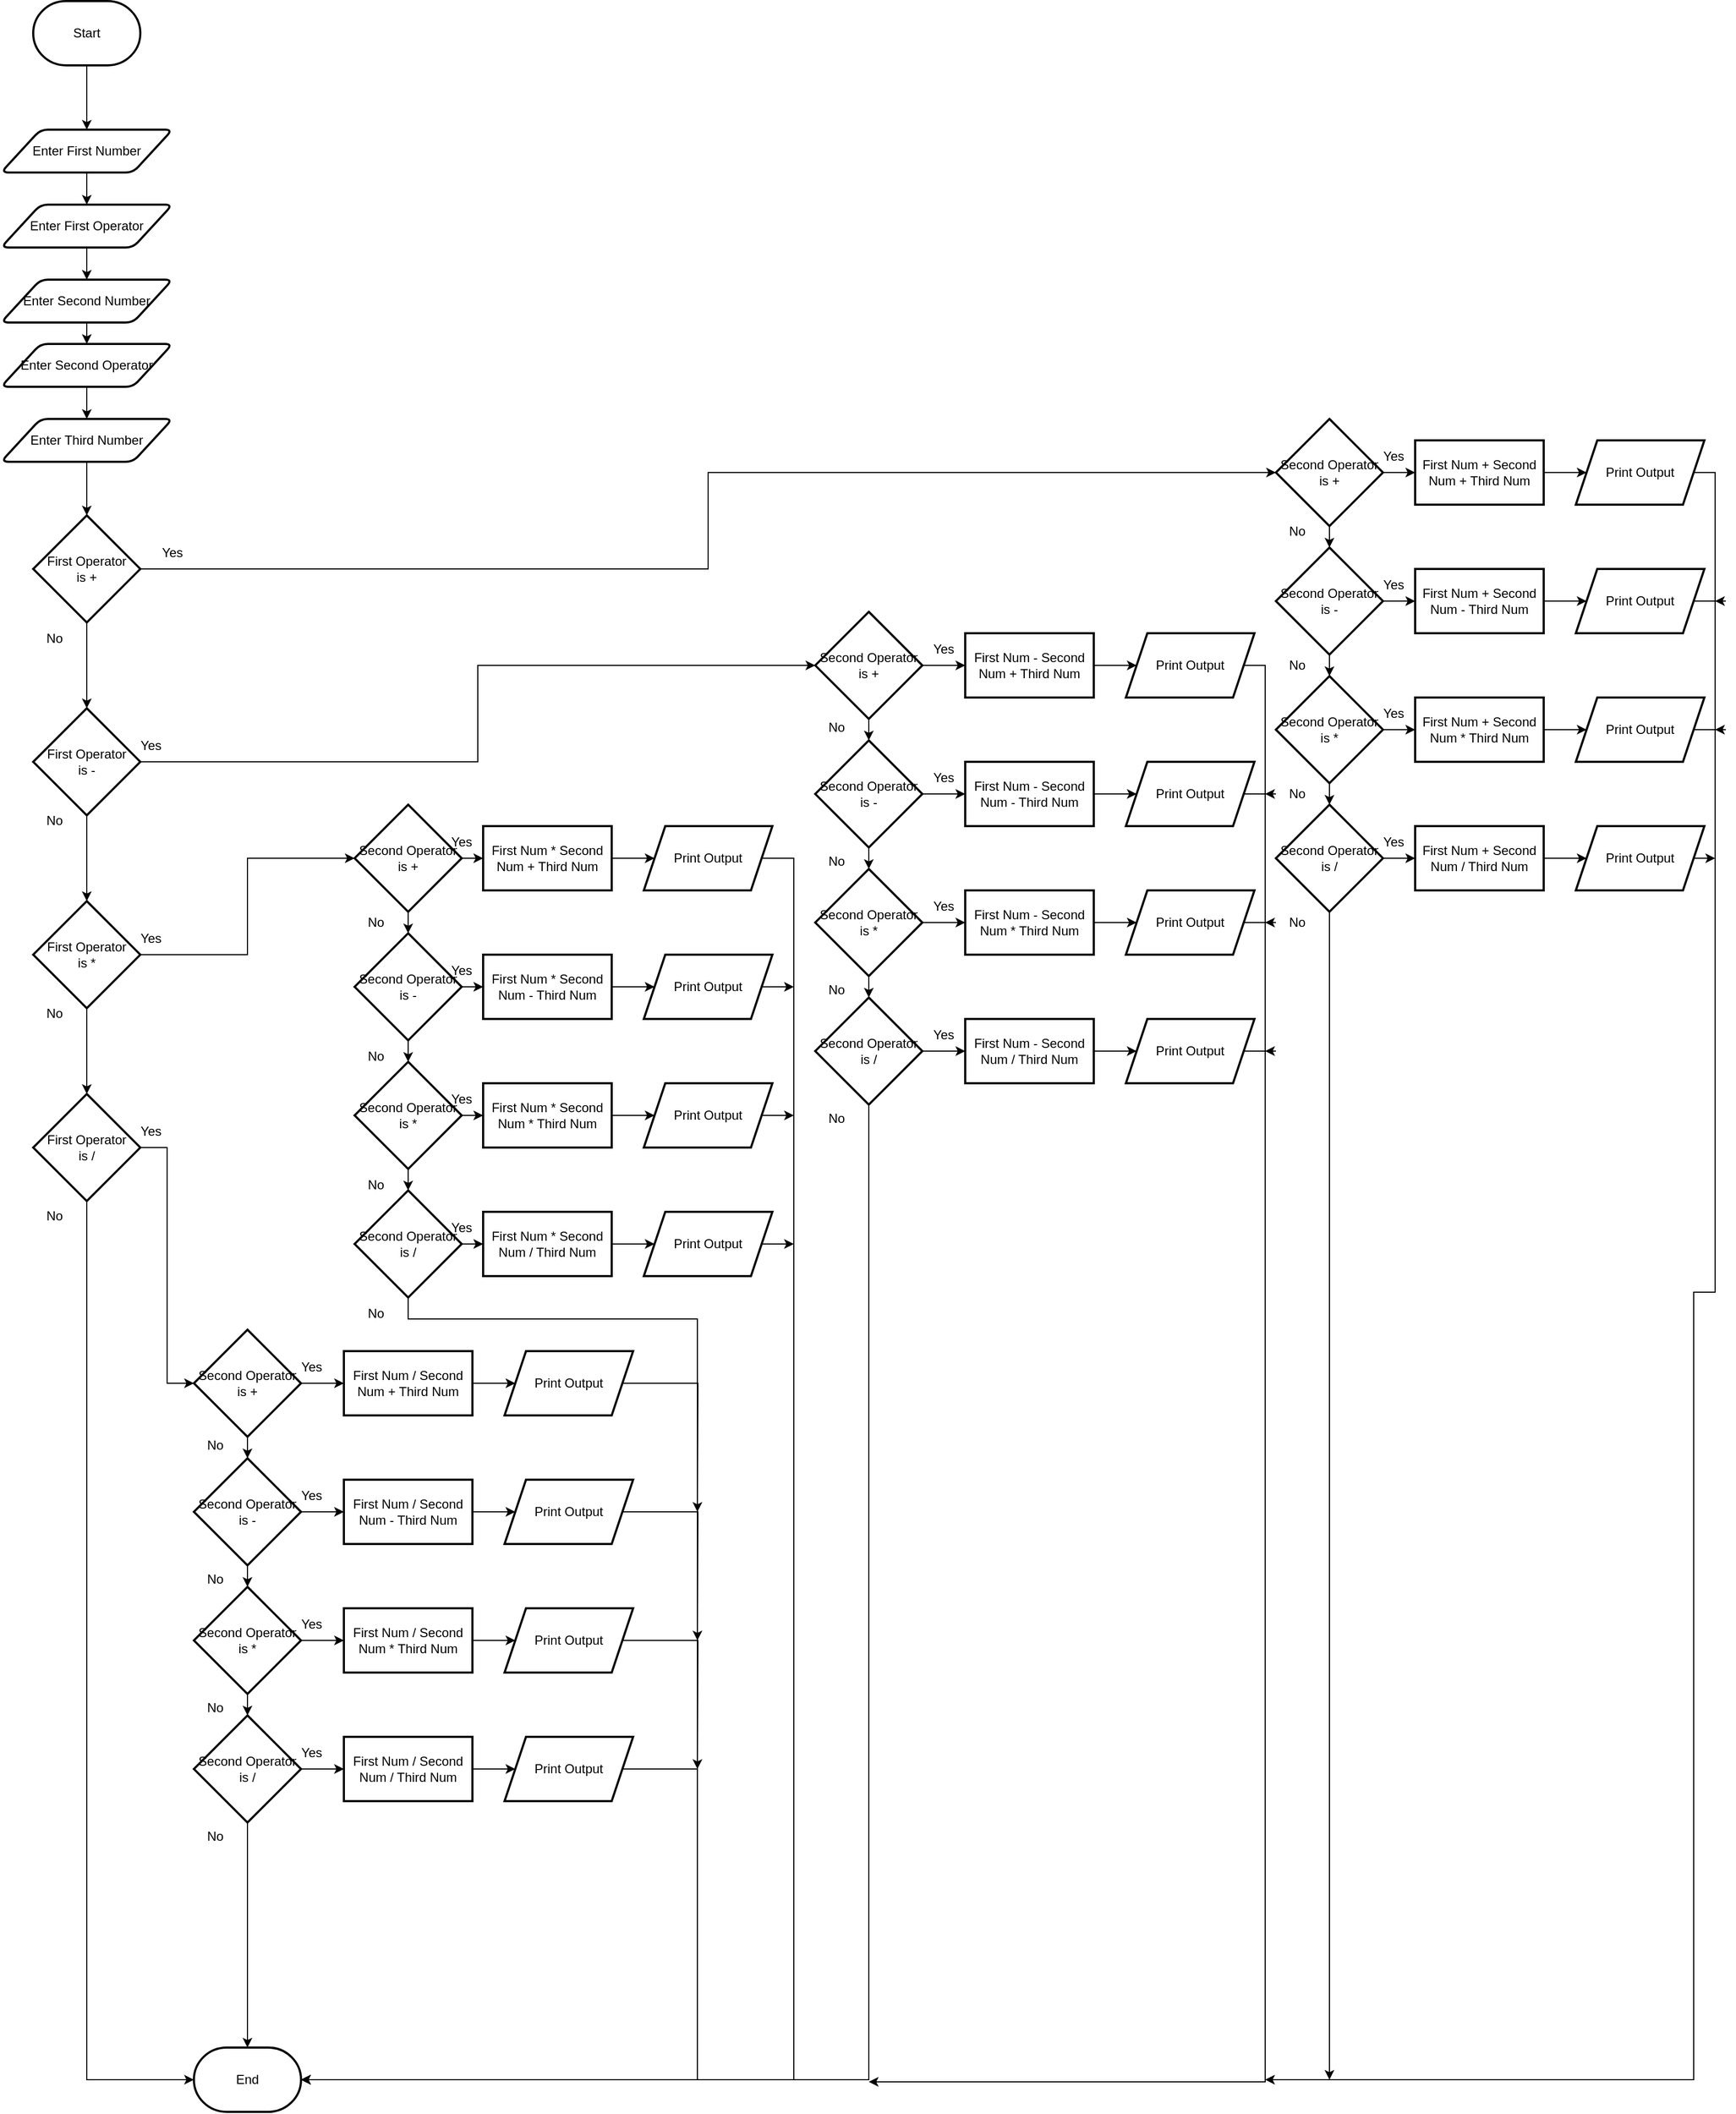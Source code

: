 <mxfile version="15.4.1" type="device"><diagram id="C5RBs43oDa-KdzZeNtuy" name="Page-1"><mxGraphModel dx="1038" dy="583" grid="1" gridSize="10" guides="1" tooltips="1" connect="1" arrows="1" fold="1" page="1" pageScale="1" pageWidth="827" pageHeight="1169" math="0" shadow="0"><root><mxCell id="WIyWlLk6GJQsqaUBKTNV-0"/><mxCell id="WIyWlLk6GJQsqaUBKTNV-1" parent="WIyWlLk6GJQsqaUBKTNV-0"/><mxCell id="o9xu-fgjLdv7qSE0xJcY-111" value="" style="edgeStyle=orthogonalEdgeStyle;rounded=0;orthogonalLoop=1;jettySize=auto;html=1;" edge="1" parent="WIyWlLk6GJQsqaUBKTNV-1" source="o9xu-fgjLdv7qSE0xJcY-0" target="o9xu-fgjLdv7qSE0xJcY-1"><mxGeometry relative="1" as="geometry"/></mxCell><mxCell id="o9xu-fgjLdv7qSE0xJcY-0" value="Start" style="strokeWidth=2;html=1;shape=mxgraph.flowchart.terminator;whiteSpace=wrap;" vertex="1" parent="WIyWlLk6GJQsqaUBKTNV-1"><mxGeometry x="70" y="20" width="100" height="60" as="geometry"/></mxCell><mxCell id="o9xu-fgjLdv7qSE0xJcY-112" value="" style="edgeStyle=orthogonalEdgeStyle;rounded=0;orthogonalLoop=1;jettySize=auto;html=1;" edge="1" parent="WIyWlLk6GJQsqaUBKTNV-1" source="o9xu-fgjLdv7qSE0xJcY-1" target="o9xu-fgjLdv7qSE0xJcY-3"><mxGeometry relative="1" as="geometry"/></mxCell><mxCell id="o9xu-fgjLdv7qSE0xJcY-1" value="Enter First Number" style="shape=parallelogram;html=1;strokeWidth=2;perimeter=parallelogramPerimeter;whiteSpace=wrap;rounded=1;arcSize=14;size=0.23;" vertex="1" parent="WIyWlLk6GJQsqaUBKTNV-1"><mxGeometry x="40" y="140" width="160" height="40" as="geometry"/></mxCell><mxCell id="o9xu-fgjLdv7qSE0xJcY-113" value="" style="edgeStyle=orthogonalEdgeStyle;rounded=0;orthogonalLoop=1;jettySize=auto;html=1;" edge="1" parent="WIyWlLk6GJQsqaUBKTNV-1" source="o9xu-fgjLdv7qSE0xJcY-3" target="o9xu-fgjLdv7qSE0xJcY-7"><mxGeometry relative="1" as="geometry"/></mxCell><mxCell id="o9xu-fgjLdv7qSE0xJcY-3" value="Enter First Operator" style="shape=parallelogram;html=1;strokeWidth=2;perimeter=parallelogramPerimeter;whiteSpace=wrap;rounded=1;arcSize=14;size=0.23;" vertex="1" parent="WIyWlLk6GJQsqaUBKTNV-1"><mxGeometry x="40" y="210" width="160" height="40" as="geometry"/></mxCell><mxCell id="o9xu-fgjLdv7qSE0xJcY-114" value="" style="edgeStyle=orthogonalEdgeStyle;rounded=0;orthogonalLoop=1;jettySize=auto;html=1;" edge="1" parent="WIyWlLk6GJQsqaUBKTNV-1" source="o9xu-fgjLdv7qSE0xJcY-7" target="o9xu-fgjLdv7qSE0xJcY-8"><mxGeometry relative="1" as="geometry"/></mxCell><mxCell id="o9xu-fgjLdv7qSE0xJcY-7" value="Enter Second Number" style="shape=parallelogram;html=1;strokeWidth=2;perimeter=parallelogramPerimeter;whiteSpace=wrap;rounded=1;arcSize=14;size=0.23;" vertex="1" parent="WIyWlLk6GJQsqaUBKTNV-1"><mxGeometry x="40" y="280" width="160" height="40" as="geometry"/></mxCell><mxCell id="o9xu-fgjLdv7qSE0xJcY-116" value="" style="edgeStyle=orthogonalEdgeStyle;rounded=0;orthogonalLoop=1;jettySize=auto;html=1;" edge="1" parent="WIyWlLk6GJQsqaUBKTNV-1" source="o9xu-fgjLdv7qSE0xJcY-8" target="o9xu-fgjLdv7qSE0xJcY-10"><mxGeometry relative="1" as="geometry"/></mxCell><mxCell id="o9xu-fgjLdv7qSE0xJcY-8" value="Enter Second Operator" style="shape=parallelogram;html=1;strokeWidth=2;perimeter=parallelogramPerimeter;whiteSpace=wrap;rounded=1;arcSize=14;size=0.23;" vertex="1" parent="WIyWlLk6GJQsqaUBKTNV-1"><mxGeometry x="40" y="340" width="160" height="40" as="geometry"/></mxCell><mxCell id="o9xu-fgjLdv7qSE0xJcY-117" value="" style="edgeStyle=orthogonalEdgeStyle;rounded=0;orthogonalLoop=1;jettySize=auto;html=1;" edge="1" parent="WIyWlLk6GJQsqaUBKTNV-1" source="o9xu-fgjLdv7qSE0xJcY-10" target="o9xu-fgjLdv7qSE0xJcY-12"><mxGeometry relative="1" as="geometry"/></mxCell><mxCell id="o9xu-fgjLdv7qSE0xJcY-10" value="Enter Third Number" style="shape=parallelogram;html=1;strokeWidth=2;perimeter=parallelogramPerimeter;whiteSpace=wrap;rounded=1;arcSize=14;size=0.23;" vertex="1" parent="WIyWlLk6GJQsqaUBKTNV-1"><mxGeometry x="40" y="410" width="160" height="40" as="geometry"/></mxCell><mxCell id="o9xu-fgjLdv7qSE0xJcY-16" value="" style="edgeStyle=orthogonalEdgeStyle;rounded=0;orthogonalLoop=1;jettySize=auto;html=1;" edge="1" parent="WIyWlLk6GJQsqaUBKTNV-1" source="o9xu-fgjLdv7qSE0xJcY-12" target="o9xu-fgjLdv7qSE0xJcY-15"><mxGeometry relative="1" as="geometry"/></mxCell><mxCell id="o9xu-fgjLdv7qSE0xJcY-22" value="" style="edgeStyle=orthogonalEdgeStyle;rounded=0;orthogonalLoop=1;jettySize=auto;html=1;" edge="1" parent="WIyWlLk6GJQsqaUBKTNV-1" source="o9xu-fgjLdv7qSE0xJcY-12" target="o9xu-fgjLdv7qSE0xJcY-21"><mxGeometry relative="1" as="geometry"/></mxCell><mxCell id="o9xu-fgjLdv7qSE0xJcY-12" value="First Operator&lt;br&gt;is +" style="strokeWidth=2;html=1;shape=mxgraph.flowchart.decision;whiteSpace=wrap;" vertex="1" parent="WIyWlLk6GJQsqaUBKTNV-1"><mxGeometry x="70" y="500" width="100" height="100" as="geometry"/></mxCell><mxCell id="o9xu-fgjLdv7qSE0xJcY-18" value="" style="edgeStyle=orthogonalEdgeStyle;rounded=0;orthogonalLoop=1;jettySize=auto;html=1;" edge="1" parent="WIyWlLk6GJQsqaUBKTNV-1" source="o9xu-fgjLdv7qSE0xJcY-15" target="o9xu-fgjLdv7qSE0xJcY-17"><mxGeometry relative="1" as="geometry"/></mxCell><mxCell id="o9xu-fgjLdv7qSE0xJcY-36" value="" style="edgeStyle=orthogonalEdgeStyle;rounded=0;orthogonalLoop=1;jettySize=auto;html=1;" edge="1" parent="WIyWlLk6GJQsqaUBKTNV-1" source="o9xu-fgjLdv7qSE0xJcY-15" target="o9xu-fgjLdv7qSE0xJcY-30"><mxGeometry relative="1" as="geometry"/></mxCell><mxCell id="o9xu-fgjLdv7qSE0xJcY-15" value="First Operator&lt;br&gt;is -" style="strokeWidth=2;html=1;shape=mxgraph.flowchart.decision;whiteSpace=wrap;" vertex="1" parent="WIyWlLk6GJQsqaUBKTNV-1"><mxGeometry x="70" y="680" width="100" height="100" as="geometry"/></mxCell><mxCell id="o9xu-fgjLdv7qSE0xJcY-20" value="" style="edgeStyle=orthogonalEdgeStyle;rounded=0;orthogonalLoop=1;jettySize=auto;html=1;" edge="1" parent="WIyWlLk6GJQsqaUBKTNV-1" source="o9xu-fgjLdv7qSE0xJcY-17" target="o9xu-fgjLdv7qSE0xJcY-19"><mxGeometry relative="1" as="geometry"/></mxCell><mxCell id="o9xu-fgjLdv7qSE0xJcY-44" value="" style="edgeStyle=orthogonalEdgeStyle;rounded=0;orthogonalLoop=1;jettySize=auto;html=1;" edge="1" parent="WIyWlLk6GJQsqaUBKTNV-1" source="o9xu-fgjLdv7qSE0xJcY-17" target="o9xu-fgjLdv7qSE0xJcY-38"><mxGeometry relative="1" as="geometry"/></mxCell><mxCell id="o9xu-fgjLdv7qSE0xJcY-17" value="First Operator&lt;br&gt;is *" style="strokeWidth=2;html=1;shape=mxgraph.flowchart.decision;whiteSpace=wrap;" vertex="1" parent="WIyWlLk6GJQsqaUBKTNV-1"><mxGeometry x="70" y="860" width="100" height="100" as="geometry"/></mxCell><mxCell id="o9xu-fgjLdv7qSE0xJcY-59" value="" style="edgeStyle=orthogonalEdgeStyle;rounded=0;orthogonalLoop=1;jettySize=auto;html=1;entryX=0;entryY=0.5;entryDx=0;entryDy=0;entryPerimeter=0;" edge="1" parent="WIyWlLk6GJQsqaUBKTNV-1" source="o9xu-fgjLdv7qSE0xJcY-19" target="o9xu-fgjLdv7qSE0xJcY-53"><mxGeometry relative="1" as="geometry"><mxPoint x="230" y="1090.0" as="targetPoint"/></mxGeometry></mxCell><mxCell id="o9xu-fgjLdv7qSE0xJcY-140" style="edgeStyle=orthogonalEdgeStyle;rounded=0;orthogonalLoop=1;jettySize=auto;html=1;entryX=0;entryY=0.5;entryDx=0;entryDy=0;entryPerimeter=0;" edge="1" parent="WIyWlLk6GJQsqaUBKTNV-1" source="o9xu-fgjLdv7qSE0xJcY-19" target="o9xu-fgjLdv7qSE0xJcY-137"><mxGeometry relative="1" as="geometry"><mxPoint x="120" y="1970" as="targetPoint"/><Array as="points"><mxPoint x="120" y="1960"/></Array></mxGeometry></mxCell><mxCell id="o9xu-fgjLdv7qSE0xJcY-19" value="First Operator&lt;br&gt;is /" style="strokeWidth=2;html=1;shape=mxgraph.flowchart.decision;whiteSpace=wrap;" vertex="1" parent="WIyWlLk6GJQsqaUBKTNV-1"><mxGeometry x="70" y="1040" width="100" height="100" as="geometry"/></mxCell><mxCell id="o9xu-fgjLdv7qSE0xJcY-24" value="" style="edgeStyle=orthogonalEdgeStyle;rounded=0;orthogonalLoop=1;jettySize=auto;html=1;" edge="1" parent="WIyWlLk6GJQsqaUBKTNV-1" source="o9xu-fgjLdv7qSE0xJcY-21" target="o9xu-fgjLdv7qSE0xJcY-23"><mxGeometry relative="1" as="geometry"/></mxCell><mxCell id="o9xu-fgjLdv7qSE0xJcY-61" value="" style="edgeStyle=orthogonalEdgeStyle;rounded=0;orthogonalLoop=1;jettySize=auto;html=1;" edge="1" parent="WIyWlLk6GJQsqaUBKTNV-1" source="o9xu-fgjLdv7qSE0xJcY-21" target="o9xu-fgjLdv7qSE0xJcY-60"><mxGeometry relative="1" as="geometry"/></mxCell><mxCell id="o9xu-fgjLdv7qSE0xJcY-21" value="Second Operator&lt;br&gt;is +" style="strokeWidth=2;html=1;shape=mxgraph.flowchart.decision;whiteSpace=wrap;" vertex="1" parent="WIyWlLk6GJQsqaUBKTNV-1"><mxGeometry x="1230" y="410" width="100" height="100" as="geometry"/></mxCell><mxCell id="o9xu-fgjLdv7qSE0xJcY-26" value="" style="edgeStyle=orthogonalEdgeStyle;rounded=0;orthogonalLoop=1;jettySize=auto;html=1;" edge="1" parent="WIyWlLk6GJQsqaUBKTNV-1" source="o9xu-fgjLdv7qSE0xJcY-23" target="o9xu-fgjLdv7qSE0xJcY-25"><mxGeometry relative="1" as="geometry"/></mxCell><mxCell id="o9xu-fgjLdv7qSE0xJcY-75" value="" style="edgeStyle=orthogonalEdgeStyle;rounded=0;orthogonalLoop=1;jettySize=auto;html=1;" edge="1" parent="WIyWlLk6GJQsqaUBKTNV-1" source="o9xu-fgjLdv7qSE0xJcY-23" target="o9xu-fgjLdv7qSE0xJcY-65"><mxGeometry relative="1" as="geometry"/></mxCell><mxCell id="o9xu-fgjLdv7qSE0xJcY-23" value="Second Operator&lt;br&gt;is -" style="strokeWidth=2;html=1;shape=mxgraph.flowchart.decision;whiteSpace=wrap;" vertex="1" parent="WIyWlLk6GJQsqaUBKTNV-1"><mxGeometry x="1230" y="530" width="100" height="100" as="geometry"/></mxCell><mxCell id="o9xu-fgjLdv7qSE0xJcY-28" value="" style="edgeStyle=orthogonalEdgeStyle;rounded=0;orthogonalLoop=1;jettySize=auto;html=1;" edge="1" parent="WIyWlLk6GJQsqaUBKTNV-1" source="o9xu-fgjLdv7qSE0xJcY-25" target="o9xu-fgjLdv7qSE0xJcY-27"><mxGeometry relative="1" as="geometry"/></mxCell><mxCell id="o9xu-fgjLdv7qSE0xJcY-74" value="" style="edgeStyle=orthogonalEdgeStyle;rounded=0;orthogonalLoop=1;jettySize=auto;html=1;" edge="1" parent="WIyWlLk6GJQsqaUBKTNV-1" source="o9xu-fgjLdv7qSE0xJcY-25" target="o9xu-fgjLdv7qSE0xJcY-68"><mxGeometry relative="1" as="geometry"/></mxCell><mxCell id="o9xu-fgjLdv7qSE0xJcY-25" value="Second Operator&lt;br&gt;is *" style="strokeWidth=2;html=1;shape=mxgraph.flowchart.decision;whiteSpace=wrap;" vertex="1" parent="WIyWlLk6GJQsqaUBKTNV-1"><mxGeometry x="1230" y="650" width="100" height="100" as="geometry"/></mxCell><mxCell id="o9xu-fgjLdv7qSE0xJcY-73" value="" style="edgeStyle=orthogonalEdgeStyle;rounded=0;orthogonalLoop=1;jettySize=auto;html=1;" edge="1" parent="WIyWlLk6GJQsqaUBKTNV-1" source="o9xu-fgjLdv7qSE0xJcY-27" target="o9xu-fgjLdv7qSE0xJcY-71"><mxGeometry relative="1" as="geometry"/></mxCell><mxCell id="o9xu-fgjLdv7qSE0xJcY-159" style="edgeStyle=orthogonalEdgeStyle;rounded=0;orthogonalLoop=1;jettySize=auto;html=1;" edge="1" parent="WIyWlLk6GJQsqaUBKTNV-1" source="o9xu-fgjLdv7qSE0xJcY-27"><mxGeometry relative="1" as="geometry"><mxPoint x="1280" y="1960" as="targetPoint"/></mxGeometry></mxCell><mxCell id="o9xu-fgjLdv7qSE0xJcY-27" value="Second Operator&lt;br&gt;is /" style="strokeWidth=2;html=1;shape=mxgraph.flowchart.decision;whiteSpace=wrap;" vertex="1" parent="WIyWlLk6GJQsqaUBKTNV-1"><mxGeometry x="1230" y="770" width="100" height="100" as="geometry"/></mxCell><mxCell id="o9xu-fgjLdv7qSE0xJcY-29" value="" style="edgeStyle=orthogonalEdgeStyle;rounded=0;orthogonalLoop=1;jettySize=auto;html=1;" edge="1" parent="WIyWlLk6GJQsqaUBKTNV-1" source="o9xu-fgjLdv7qSE0xJcY-30" target="o9xu-fgjLdv7qSE0xJcY-32"><mxGeometry relative="1" as="geometry"/></mxCell><mxCell id="o9xu-fgjLdv7qSE0xJcY-91" value="" style="edgeStyle=orthogonalEdgeStyle;rounded=0;orthogonalLoop=1;jettySize=auto;html=1;" edge="1" parent="WIyWlLk6GJQsqaUBKTNV-1" source="o9xu-fgjLdv7qSE0xJcY-30" target="o9xu-fgjLdv7qSE0xJcY-77"><mxGeometry relative="1" as="geometry"/></mxCell><mxCell id="o9xu-fgjLdv7qSE0xJcY-30" value="Second Operator&lt;br&gt;is +" style="strokeWidth=2;html=1;shape=mxgraph.flowchart.decision;whiteSpace=wrap;" vertex="1" parent="WIyWlLk6GJQsqaUBKTNV-1"><mxGeometry x="800" y="590" width="100" height="100" as="geometry"/></mxCell><mxCell id="o9xu-fgjLdv7qSE0xJcY-90" value="" style="edgeStyle=orthogonalEdgeStyle;rounded=0;orthogonalLoop=1;jettySize=auto;html=1;" edge="1" parent="WIyWlLk6GJQsqaUBKTNV-1" source="o9xu-fgjLdv7qSE0xJcY-32" target="o9xu-fgjLdv7qSE0xJcY-80"><mxGeometry relative="1" as="geometry"/></mxCell><mxCell id="o9xu-fgjLdv7qSE0xJcY-119" value="" style="edgeStyle=orthogonalEdgeStyle;rounded=0;orthogonalLoop=1;jettySize=auto;html=1;" edge="1" parent="WIyWlLk6GJQsqaUBKTNV-1" source="o9xu-fgjLdv7qSE0xJcY-32" target="o9xu-fgjLdv7qSE0xJcY-34"><mxGeometry relative="1" as="geometry"/></mxCell><mxCell id="o9xu-fgjLdv7qSE0xJcY-32" value="Second Operator&lt;br&gt;is -" style="strokeWidth=2;html=1;shape=mxgraph.flowchart.decision;whiteSpace=wrap;" vertex="1" parent="WIyWlLk6GJQsqaUBKTNV-1"><mxGeometry x="800" y="710" width="100" height="100" as="geometry"/></mxCell><mxCell id="o9xu-fgjLdv7qSE0xJcY-89" value="" style="edgeStyle=orthogonalEdgeStyle;rounded=0;orthogonalLoop=1;jettySize=auto;html=1;" edge="1" parent="WIyWlLk6GJQsqaUBKTNV-1" source="o9xu-fgjLdv7qSE0xJcY-34" target="o9xu-fgjLdv7qSE0xJcY-83"><mxGeometry relative="1" as="geometry"/></mxCell><mxCell id="o9xu-fgjLdv7qSE0xJcY-120" value="" style="edgeStyle=orthogonalEdgeStyle;rounded=0;orthogonalLoop=1;jettySize=auto;html=1;" edge="1" parent="WIyWlLk6GJQsqaUBKTNV-1" source="o9xu-fgjLdv7qSE0xJcY-34" target="o9xu-fgjLdv7qSE0xJcY-35"><mxGeometry relative="1" as="geometry"/></mxCell><mxCell id="o9xu-fgjLdv7qSE0xJcY-34" value="Second Operator&lt;br&gt;is *" style="strokeWidth=2;html=1;shape=mxgraph.flowchart.decision;whiteSpace=wrap;" vertex="1" parent="WIyWlLk6GJQsqaUBKTNV-1"><mxGeometry x="800" y="830" width="100" height="100" as="geometry"/></mxCell><mxCell id="o9xu-fgjLdv7qSE0xJcY-88" value="" style="edgeStyle=orthogonalEdgeStyle;rounded=0;orthogonalLoop=1;jettySize=auto;html=1;" edge="1" parent="WIyWlLk6GJQsqaUBKTNV-1" source="o9xu-fgjLdv7qSE0xJcY-35" target="o9xu-fgjLdv7qSE0xJcY-86"><mxGeometry relative="1" as="geometry"/></mxCell><mxCell id="o9xu-fgjLdv7qSE0xJcY-150" style="edgeStyle=orthogonalEdgeStyle;rounded=0;orthogonalLoop=1;jettySize=auto;html=1;entryX=1;entryY=0.5;entryDx=0;entryDy=0;entryPerimeter=0;" edge="1" parent="WIyWlLk6GJQsqaUBKTNV-1" source="o9xu-fgjLdv7qSE0xJcY-35" target="o9xu-fgjLdv7qSE0xJcY-137"><mxGeometry relative="1" as="geometry"><Array as="points"><mxPoint x="850" y="1960"/></Array></mxGeometry></mxCell><mxCell id="o9xu-fgjLdv7qSE0xJcY-35" value="Second Operator&lt;br&gt;is /" style="strokeWidth=2;html=1;shape=mxgraph.flowchart.decision;whiteSpace=wrap;" vertex="1" parent="WIyWlLk6GJQsqaUBKTNV-1"><mxGeometry x="800" y="950" width="100" height="100" as="geometry"/></mxCell><mxCell id="o9xu-fgjLdv7qSE0xJcY-37" value="" style="edgeStyle=orthogonalEdgeStyle;rounded=0;orthogonalLoop=1;jettySize=auto;html=1;" edge="1" parent="WIyWlLk6GJQsqaUBKTNV-1" source="o9xu-fgjLdv7qSE0xJcY-38" target="o9xu-fgjLdv7qSE0xJcY-40"><mxGeometry relative="1" as="geometry"/></mxCell><mxCell id="o9xu-fgjLdv7qSE0xJcY-104" value="" style="edgeStyle=orthogonalEdgeStyle;rounded=0;orthogonalLoop=1;jettySize=auto;html=1;" edge="1" parent="WIyWlLk6GJQsqaUBKTNV-1" source="o9xu-fgjLdv7qSE0xJcY-38" target="o9xu-fgjLdv7qSE0xJcY-93"><mxGeometry relative="1" as="geometry"/></mxCell><mxCell id="o9xu-fgjLdv7qSE0xJcY-38" value="Second Operator&lt;br&gt;is +" style="strokeWidth=2;html=1;shape=mxgraph.flowchart.decision;whiteSpace=wrap;" vertex="1" parent="WIyWlLk6GJQsqaUBKTNV-1"><mxGeometry x="370" y="770" width="100" height="100" as="geometry"/></mxCell><mxCell id="o9xu-fgjLdv7qSE0xJcY-39" value="" style="edgeStyle=orthogonalEdgeStyle;rounded=0;orthogonalLoop=1;jettySize=auto;html=1;" edge="1" parent="WIyWlLk6GJQsqaUBKTNV-1" source="o9xu-fgjLdv7qSE0xJcY-40" target="o9xu-fgjLdv7qSE0xJcY-42"><mxGeometry relative="1" as="geometry"/></mxCell><mxCell id="o9xu-fgjLdv7qSE0xJcY-105" value="" style="edgeStyle=orthogonalEdgeStyle;rounded=0;orthogonalLoop=1;jettySize=auto;html=1;" edge="1" parent="WIyWlLk6GJQsqaUBKTNV-1" source="o9xu-fgjLdv7qSE0xJcY-40" target="o9xu-fgjLdv7qSE0xJcY-96"><mxGeometry relative="1" as="geometry"/></mxCell><mxCell id="o9xu-fgjLdv7qSE0xJcY-40" value="Second Operator&lt;br&gt;is -" style="strokeWidth=2;html=1;shape=mxgraph.flowchart.decision;whiteSpace=wrap;" vertex="1" parent="WIyWlLk6GJQsqaUBKTNV-1"><mxGeometry x="370" y="890" width="100" height="100" as="geometry"/></mxCell><mxCell id="o9xu-fgjLdv7qSE0xJcY-41" value="" style="edgeStyle=orthogonalEdgeStyle;rounded=0;orthogonalLoop=1;jettySize=auto;html=1;" edge="1" parent="WIyWlLk6GJQsqaUBKTNV-1" source="o9xu-fgjLdv7qSE0xJcY-42" target="o9xu-fgjLdv7qSE0xJcY-43"><mxGeometry relative="1" as="geometry"/></mxCell><mxCell id="o9xu-fgjLdv7qSE0xJcY-106" value="" style="edgeStyle=orthogonalEdgeStyle;rounded=0;orthogonalLoop=1;jettySize=auto;html=1;" edge="1" parent="WIyWlLk6GJQsqaUBKTNV-1" source="o9xu-fgjLdv7qSE0xJcY-42" target="o9xu-fgjLdv7qSE0xJcY-99"><mxGeometry relative="1" as="geometry"/></mxCell><mxCell id="o9xu-fgjLdv7qSE0xJcY-42" value="Second Operator&lt;br&gt;is *" style="strokeWidth=2;html=1;shape=mxgraph.flowchart.decision;whiteSpace=wrap;" vertex="1" parent="WIyWlLk6GJQsqaUBKTNV-1"><mxGeometry x="370" y="1010" width="100" height="100" as="geometry"/></mxCell><mxCell id="o9xu-fgjLdv7qSE0xJcY-118" value="" style="edgeStyle=orthogonalEdgeStyle;rounded=0;orthogonalLoop=1;jettySize=auto;html=1;" edge="1" parent="WIyWlLk6GJQsqaUBKTNV-1" source="o9xu-fgjLdv7qSE0xJcY-43" target="o9xu-fgjLdv7qSE0xJcY-102"><mxGeometry relative="1" as="geometry"/></mxCell><mxCell id="o9xu-fgjLdv7qSE0xJcY-145" style="edgeStyle=orthogonalEdgeStyle;rounded=0;orthogonalLoop=1;jettySize=auto;html=1;entryX=1;entryY=0.5;entryDx=0;entryDy=0;entryPerimeter=0;exitX=0.5;exitY=1;exitDx=0;exitDy=0;exitPerimeter=0;" edge="1" parent="WIyWlLk6GJQsqaUBKTNV-1" source="o9xu-fgjLdv7qSE0xJcY-43" target="o9xu-fgjLdv7qSE0xJcY-137"><mxGeometry relative="1" as="geometry"><Array as="points"><mxPoint x="690" y="1250"/><mxPoint x="690" y="1960"/></Array></mxGeometry></mxCell><mxCell id="o9xu-fgjLdv7qSE0xJcY-43" value="Second Operator&lt;br&gt;is /" style="strokeWidth=2;html=1;shape=mxgraph.flowchart.decision;whiteSpace=wrap;" vertex="1" parent="WIyWlLk6GJQsqaUBKTNV-1"><mxGeometry x="370" y="1130" width="100" height="100" as="geometry"/></mxCell><mxCell id="o9xu-fgjLdv7qSE0xJcY-52" value="" style="edgeStyle=orthogonalEdgeStyle;rounded=0;orthogonalLoop=1;jettySize=auto;html=1;" edge="1" parent="WIyWlLk6GJQsqaUBKTNV-1" source="o9xu-fgjLdv7qSE0xJcY-53" target="o9xu-fgjLdv7qSE0xJcY-55"><mxGeometry relative="1" as="geometry"/></mxCell><mxCell id="o9xu-fgjLdv7qSE0xJcY-133" value="" style="edgeStyle=orthogonalEdgeStyle;rounded=0;orthogonalLoop=1;jettySize=auto;html=1;" edge="1" parent="WIyWlLk6GJQsqaUBKTNV-1" source="o9xu-fgjLdv7qSE0xJcY-53" target="o9xu-fgjLdv7qSE0xJcY-122"><mxGeometry relative="1" as="geometry"/></mxCell><mxCell id="o9xu-fgjLdv7qSE0xJcY-53" value="Second Operator&lt;br&gt;is +" style="strokeWidth=2;html=1;shape=mxgraph.flowchart.decision;whiteSpace=wrap;" vertex="1" parent="WIyWlLk6GJQsqaUBKTNV-1"><mxGeometry x="220" y="1260" width="100" height="100" as="geometry"/></mxCell><mxCell id="o9xu-fgjLdv7qSE0xJcY-54" value="" style="edgeStyle=orthogonalEdgeStyle;rounded=0;orthogonalLoop=1;jettySize=auto;html=1;" edge="1" parent="WIyWlLk6GJQsqaUBKTNV-1" source="o9xu-fgjLdv7qSE0xJcY-55" target="o9xu-fgjLdv7qSE0xJcY-57"><mxGeometry relative="1" as="geometry"/></mxCell><mxCell id="o9xu-fgjLdv7qSE0xJcY-134" value="" style="edgeStyle=orthogonalEdgeStyle;rounded=0;orthogonalLoop=1;jettySize=auto;html=1;" edge="1" parent="WIyWlLk6GJQsqaUBKTNV-1" source="o9xu-fgjLdv7qSE0xJcY-55" target="o9xu-fgjLdv7qSE0xJcY-125"><mxGeometry relative="1" as="geometry"/></mxCell><mxCell id="o9xu-fgjLdv7qSE0xJcY-55" value="Second Operator&lt;br&gt;is -" style="strokeWidth=2;html=1;shape=mxgraph.flowchart.decision;whiteSpace=wrap;" vertex="1" parent="WIyWlLk6GJQsqaUBKTNV-1"><mxGeometry x="220" y="1380" width="100" height="100" as="geometry"/></mxCell><mxCell id="o9xu-fgjLdv7qSE0xJcY-56" value="" style="edgeStyle=orthogonalEdgeStyle;rounded=0;orthogonalLoop=1;jettySize=auto;html=1;" edge="1" parent="WIyWlLk6GJQsqaUBKTNV-1" source="o9xu-fgjLdv7qSE0xJcY-57" target="o9xu-fgjLdv7qSE0xJcY-58"><mxGeometry relative="1" as="geometry"/></mxCell><mxCell id="o9xu-fgjLdv7qSE0xJcY-135" value="" style="edgeStyle=orthogonalEdgeStyle;rounded=0;orthogonalLoop=1;jettySize=auto;html=1;" edge="1" parent="WIyWlLk6GJQsqaUBKTNV-1" source="o9xu-fgjLdv7qSE0xJcY-57" target="o9xu-fgjLdv7qSE0xJcY-128"><mxGeometry relative="1" as="geometry"/></mxCell><mxCell id="o9xu-fgjLdv7qSE0xJcY-57" value="Second Operator&lt;br&gt;is *" style="strokeWidth=2;html=1;shape=mxgraph.flowchart.decision;whiteSpace=wrap;" vertex="1" parent="WIyWlLk6GJQsqaUBKTNV-1"><mxGeometry x="220" y="1500" width="100" height="100" as="geometry"/></mxCell><mxCell id="o9xu-fgjLdv7qSE0xJcY-136" value="" style="edgeStyle=orthogonalEdgeStyle;rounded=0;orthogonalLoop=1;jettySize=auto;html=1;" edge="1" parent="WIyWlLk6GJQsqaUBKTNV-1" source="o9xu-fgjLdv7qSE0xJcY-58" target="o9xu-fgjLdv7qSE0xJcY-131"><mxGeometry relative="1" as="geometry"/></mxCell><mxCell id="o9xu-fgjLdv7qSE0xJcY-138" style="edgeStyle=orthogonalEdgeStyle;rounded=0;orthogonalLoop=1;jettySize=auto;html=1;entryX=0.5;entryY=0;entryDx=0;entryDy=0;entryPerimeter=0;" edge="1" parent="WIyWlLk6GJQsqaUBKTNV-1" source="o9xu-fgjLdv7qSE0xJcY-58" target="o9xu-fgjLdv7qSE0xJcY-137"><mxGeometry relative="1" as="geometry"/></mxCell><mxCell id="o9xu-fgjLdv7qSE0xJcY-58" value="Second Operator&lt;br&gt;is /" style="strokeWidth=2;html=1;shape=mxgraph.flowchart.decision;whiteSpace=wrap;" vertex="1" parent="WIyWlLk6GJQsqaUBKTNV-1"><mxGeometry x="220" y="1620" width="100" height="100" as="geometry"/></mxCell><mxCell id="o9xu-fgjLdv7qSE0xJcY-63" value="" style="edgeStyle=orthogonalEdgeStyle;rounded=0;orthogonalLoop=1;jettySize=auto;html=1;" edge="1" parent="WIyWlLk6GJQsqaUBKTNV-1" source="o9xu-fgjLdv7qSE0xJcY-60" target="o9xu-fgjLdv7qSE0xJcY-62"><mxGeometry relative="1" as="geometry"/></mxCell><mxCell id="o9xu-fgjLdv7qSE0xJcY-60" value="First Num + Second Num + Third Num" style="whiteSpace=wrap;html=1;strokeWidth=2;" vertex="1" parent="WIyWlLk6GJQsqaUBKTNV-1"><mxGeometry x="1360" y="430" width="120" height="60" as="geometry"/></mxCell><mxCell id="o9xu-fgjLdv7qSE0xJcY-155" style="edgeStyle=orthogonalEdgeStyle;rounded=0;orthogonalLoop=1;jettySize=auto;html=1;" edge="1" parent="WIyWlLk6GJQsqaUBKTNV-1" source="o9xu-fgjLdv7qSE0xJcY-62"><mxGeometry relative="1" as="geometry"><mxPoint x="1220" y="1960" as="targetPoint"/><Array as="points"><mxPoint x="1640" y="460"/><mxPoint x="1640" y="1225"/><mxPoint x="1620" y="1225"/></Array></mxGeometry></mxCell><mxCell id="o9xu-fgjLdv7qSE0xJcY-62" value="Print Output" style="shape=parallelogram;perimeter=parallelogramPerimeter;whiteSpace=wrap;html=1;fixedSize=1;strokeWidth=2;" vertex="1" parent="WIyWlLk6GJQsqaUBKTNV-1"><mxGeometry x="1510" y="430" width="120" height="60" as="geometry"/></mxCell><mxCell id="o9xu-fgjLdv7qSE0xJcY-64" value="" style="edgeStyle=orthogonalEdgeStyle;rounded=0;orthogonalLoop=1;jettySize=auto;html=1;" edge="1" parent="WIyWlLk6GJQsqaUBKTNV-1" source="o9xu-fgjLdv7qSE0xJcY-65" target="o9xu-fgjLdv7qSE0xJcY-66"><mxGeometry relative="1" as="geometry"/></mxCell><mxCell id="o9xu-fgjLdv7qSE0xJcY-65" value="First Num + Second Num - Third Num" style="whiteSpace=wrap;html=1;strokeWidth=2;" vertex="1" parent="WIyWlLk6GJQsqaUBKTNV-1"><mxGeometry x="1360" y="550" width="120" height="60" as="geometry"/></mxCell><mxCell id="o9xu-fgjLdv7qSE0xJcY-158" style="edgeStyle=orthogonalEdgeStyle;rounded=0;orthogonalLoop=1;jettySize=auto;html=1;" edge="1" parent="WIyWlLk6GJQsqaUBKTNV-1" source="o9xu-fgjLdv7qSE0xJcY-66"><mxGeometry relative="1" as="geometry"><mxPoint x="1640" y="580" as="targetPoint"/></mxGeometry></mxCell><mxCell id="o9xu-fgjLdv7qSE0xJcY-66" value="Print Output" style="shape=parallelogram;perimeter=parallelogramPerimeter;whiteSpace=wrap;html=1;fixedSize=1;strokeWidth=2;" vertex="1" parent="WIyWlLk6GJQsqaUBKTNV-1"><mxGeometry x="1510" y="550" width="120" height="60" as="geometry"/></mxCell><mxCell id="o9xu-fgjLdv7qSE0xJcY-67" value="" style="edgeStyle=orthogonalEdgeStyle;rounded=0;orthogonalLoop=1;jettySize=auto;html=1;" edge="1" parent="WIyWlLk6GJQsqaUBKTNV-1" source="o9xu-fgjLdv7qSE0xJcY-68" target="o9xu-fgjLdv7qSE0xJcY-69"><mxGeometry relative="1" as="geometry"/></mxCell><mxCell id="o9xu-fgjLdv7qSE0xJcY-68" value="First Num + Second Num * Third Num" style="whiteSpace=wrap;html=1;strokeWidth=2;" vertex="1" parent="WIyWlLk6GJQsqaUBKTNV-1"><mxGeometry x="1360" y="670" width="120" height="60" as="geometry"/></mxCell><mxCell id="o9xu-fgjLdv7qSE0xJcY-157" style="edgeStyle=orthogonalEdgeStyle;rounded=0;orthogonalLoop=1;jettySize=auto;html=1;" edge="1" parent="WIyWlLk6GJQsqaUBKTNV-1" source="o9xu-fgjLdv7qSE0xJcY-69"><mxGeometry relative="1" as="geometry"><mxPoint x="1640" y="700" as="targetPoint"/></mxGeometry></mxCell><mxCell id="o9xu-fgjLdv7qSE0xJcY-69" value="Print Output" style="shape=parallelogram;perimeter=parallelogramPerimeter;whiteSpace=wrap;html=1;fixedSize=1;strokeWidth=2;" vertex="1" parent="WIyWlLk6GJQsqaUBKTNV-1"><mxGeometry x="1510" y="670" width="120" height="60" as="geometry"/></mxCell><mxCell id="o9xu-fgjLdv7qSE0xJcY-70" value="" style="edgeStyle=orthogonalEdgeStyle;rounded=0;orthogonalLoop=1;jettySize=auto;html=1;" edge="1" parent="WIyWlLk6GJQsqaUBKTNV-1" source="o9xu-fgjLdv7qSE0xJcY-71" target="o9xu-fgjLdv7qSE0xJcY-72"><mxGeometry relative="1" as="geometry"/></mxCell><mxCell id="o9xu-fgjLdv7qSE0xJcY-71" value="First Num + Second Num / Third Num" style="whiteSpace=wrap;html=1;strokeWidth=2;" vertex="1" parent="WIyWlLk6GJQsqaUBKTNV-1"><mxGeometry x="1360" y="790" width="120" height="60" as="geometry"/></mxCell><mxCell id="o9xu-fgjLdv7qSE0xJcY-156" style="edgeStyle=orthogonalEdgeStyle;rounded=0;orthogonalLoop=1;jettySize=auto;html=1;exitX=1;exitY=0.5;exitDx=0;exitDy=0;" edge="1" parent="WIyWlLk6GJQsqaUBKTNV-1" source="o9xu-fgjLdv7qSE0xJcY-72"><mxGeometry relative="1" as="geometry"><mxPoint x="1640" y="819.857" as="targetPoint"/></mxGeometry></mxCell><mxCell id="o9xu-fgjLdv7qSE0xJcY-72" value="Print Output" style="shape=parallelogram;perimeter=parallelogramPerimeter;whiteSpace=wrap;html=1;fixedSize=1;strokeWidth=2;" vertex="1" parent="WIyWlLk6GJQsqaUBKTNV-1"><mxGeometry x="1510" y="790" width="120" height="60" as="geometry"/></mxCell><mxCell id="o9xu-fgjLdv7qSE0xJcY-76" value="" style="edgeStyle=orthogonalEdgeStyle;rounded=0;orthogonalLoop=1;jettySize=auto;html=1;" edge="1" parent="WIyWlLk6GJQsqaUBKTNV-1" source="o9xu-fgjLdv7qSE0xJcY-77" target="o9xu-fgjLdv7qSE0xJcY-78"><mxGeometry relative="1" as="geometry"/></mxCell><mxCell id="o9xu-fgjLdv7qSE0xJcY-77" value="First Num - Second Num + Third Num" style="whiteSpace=wrap;html=1;strokeWidth=2;" vertex="1" parent="WIyWlLk6GJQsqaUBKTNV-1"><mxGeometry x="940" y="610" width="120" height="60" as="geometry"/></mxCell><mxCell id="o9xu-fgjLdv7qSE0xJcY-151" style="edgeStyle=orthogonalEdgeStyle;rounded=0;orthogonalLoop=1;jettySize=auto;html=1;" edge="1" parent="WIyWlLk6GJQsqaUBKTNV-1" source="o9xu-fgjLdv7qSE0xJcY-78"><mxGeometry relative="1" as="geometry"><mxPoint x="850" y="1962" as="targetPoint"/><Array as="points"><mxPoint x="1220" y="640"/><mxPoint x="1220" y="1962"/></Array></mxGeometry></mxCell><mxCell id="o9xu-fgjLdv7qSE0xJcY-78" value="Print Output" style="shape=parallelogram;perimeter=parallelogramPerimeter;whiteSpace=wrap;html=1;fixedSize=1;strokeWidth=2;" vertex="1" parent="WIyWlLk6GJQsqaUBKTNV-1"><mxGeometry x="1090" y="610" width="120" height="60" as="geometry"/></mxCell><mxCell id="o9xu-fgjLdv7qSE0xJcY-79" value="" style="edgeStyle=orthogonalEdgeStyle;rounded=0;orthogonalLoop=1;jettySize=auto;html=1;" edge="1" parent="WIyWlLk6GJQsqaUBKTNV-1" source="o9xu-fgjLdv7qSE0xJcY-80" target="o9xu-fgjLdv7qSE0xJcY-81"><mxGeometry relative="1" as="geometry"/></mxCell><mxCell id="o9xu-fgjLdv7qSE0xJcY-80" value="First Num - Second Num - Third Num" style="whiteSpace=wrap;html=1;strokeWidth=2;" vertex="1" parent="WIyWlLk6GJQsqaUBKTNV-1"><mxGeometry x="940" y="730" width="120" height="60" as="geometry"/></mxCell><mxCell id="o9xu-fgjLdv7qSE0xJcY-152" style="edgeStyle=orthogonalEdgeStyle;rounded=0;orthogonalLoop=1;jettySize=auto;html=1;" edge="1" parent="WIyWlLk6GJQsqaUBKTNV-1" source="o9xu-fgjLdv7qSE0xJcY-81"><mxGeometry relative="1" as="geometry"><mxPoint x="1220" y="760" as="targetPoint"/></mxGeometry></mxCell><mxCell id="o9xu-fgjLdv7qSE0xJcY-81" value="Print Output" style="shape=parallelogram;perimeter=parallelogramPerimeter;whiteSpace=wrap;html=1;fixedSize=1;strokeWidth=2;" vertex="1" parent="WIyWlLk6GJQsqaUBKTNV-1"><mxGeometry x="1090" y="730" width="120" height="60" as="geometry"/></mxCell><mxCell id="o9xu-fgjLdv7qSE0xJcY-82" value="" style="edgeStyle=orthogonalEdgeStyle;rounded=0;orthogonalLoop=1;jettySize=auto;html=1;" edge="1" parent="WIyWlLk6GJQsqaUBKTNV-1" source="o9xu-fgjLdv7qSE0xJcY-83" target="o9xu-fgjLdv7qSE0xJcY-84"><mxGeometry relative="1" as="geometry"/></mxCell><mxCell id="o9xu-fgjLdv7qSE0xJcY-83" value="First Num - Second Num * Third Num" style="whiteSpace=wrap;html=1;strokeWidth=2;" vertex="1" parent="WIyWlLk6GJQsqaUBKTNV-1"><mxGeometry x="940" y="850" width="120" height="60" as="geometry"/></mxCell><mxCell id="o9xu-fgjLdv7qSE0xJcY-153" style="edgeStyle=orthogonalEdgeStyle;rounded=0;orthogonalLoop=1;jettySize=auto;html=1;" edge="1" parent="WIyWlLk6GJQsqaUBKTNV-1" source="o9xu-fgjLdv7qSE0xJcY-84"><mxGeometry relative="1" as="geometry"><mxPoint x="1220" y="880" as="targetPoint"/></mxGeometry></mxCell><mxCell id="o9xu-fgjLdv7qSE0xJcY-84" value="Print Output" style="shape=parallelogram;perimeter=parallelogramPerimeter;whiteSpace=wrap;html=1;fixedSize=1;strokeWidth=2;" vertex="1" parent="WIyWlLk6GJQsqaUBKTNV-1"><mxGeometry x="1090" y="850" width="120" height="60" as="geometry"/></mxCell><mxCell id="o9xu-fgjLdv7qSE0xJcY-85" value="" style="edgeStyle=orthogonalEdgeStyle;rounded=0;orthogonalLoop=1;jettySize=auto;html=1;" edge="1" parent="WIyWlLk6GJQsqaUBKTNV-1" source="o9xu-fgjLdv7qSE0xJcY-86" target="o9xu-fgjLdv7qSE0xJcY-87"><mxGeometry relative="1" as="geometry"/></mxCell><mxCell id="o9xu-fgjLdv7qSE0xJcY-86" value="First Num - Second Num / Third Num" style="whiteSpace=wrap;html=1;strokeWidth=2;" vertex="1" parent="WIyWlLk6GJQsqaUBKTNV-1"><mxGeometry x="940" y="970" width="120" height="60" as="geometry"/></mxCell><mxCell id="o9xu-fgjLdv7qSE0xJcY-154" style="edgeStyle=orthogonalEdgeStyle;rounded=0;orthogonalLoop=1;jettySize=auto;html=1;" edge="1" parent="WIyWlLk6GJQsqaUBKTNV-1" source="o9xu-fgjLdv7qSE0xJcY-87"><mxGeometry relative="1" as="geometry"><mxPoint x="1220" y="1000" as="targetPoint"/></mxGeometry></mxCell><mxCell id="o9xu-fgjLdv7qSE0xJcY-87" value="Print Output" style="shape=parallelogram;perimeter=parallelogramPerimeter;whiteSpace=wrap;html=1;fixedSize=1;strokeWidth=2;" vertex="1" parent="WIyWlLk6GJQsqaUBKTNV-1"><mxGeometry x="1090" y="970" width="120" height="60" as="geometry"/></mxCell><mxCell id="o9xu-fgjLdv7qSE0xJcY-92" value="" style="edgeStyle=orthogonalEdgeStyle;rounded=0;orthogonalLoop=1;jettySize=auto;html=1;" edge="1" parent="WIyWlLk6GJQsqaUBKTNV-1" source="o9xu-fgjLdv7qSE0xJcY-93" target="o9xu-fgjLdv7qSE0xJcY-94"><mxGeometry relative="1" as="geometry"/></mxCell><mxCell id="o9xu-fgjLdv7qSE0xJcY-93" value="First Num * Second Num + Third Num" style="whiteSpace=wrap;html=1;strokeWidth=2;" vertex="1" parent="WIyWlLk6GJQsqaUBKTNV-1"><mxGeometry x="490" y="790" width="120" height="60" as="geometry"/></mxCell><mxCell id="o9xu-fgjLdv7qSE0xJcY-146" style="edgeStyle=orthogonalEdgeStyle;rounded=0;orthogonalLoop=1;jettySize=auto;html=1;entryX=1;entryY=0.5;entryDx=0;entryDy=0;entryPerimeter=0;" edge="1" parent="WIyWlLk6GJQsqaUBKTNV-1" source="o9xu-fgjLdv7qSE0xJcY-94" target="o9xu-fgjLdv7qSE0xJcY-137"><mxGeometry relative="1" as="geometry"><Array as="points"><mxPoint x="780" y="820"/><mxPoint x="780" y="1960"/></Array></mxGeometry></mxCell><mxCell id="o9xu-fgjLdv7qSE0xJcY-94" value="Print Output" style="shape=parallelogram;perimeter=parallelogramPerimeter;whiteSpace=wrap;html=1;fixedSize=1;strokeWidth=2;" vertex="1" parent="WIyWlLk6GJQsqaUBKTNV-1"><mxGeometry x="640" y="790" width="120" height="60" as="geometry"/></mxCell><mxCell id="o9xu-fgjLdv7qSE0xJcY-95" value="" style="edgeStyle=orthogonalEdgeStyle;rounded=0;orthogonalLoop=1;jettySize=auto;html=1;" edge="1" parent="WIyWlLk6GJQsqaUBKTNV-1" source="o9xu-fgjLdv7qSE0xJcY-96" target="o9xu-fgjLdv7qSE0xJcY-97"><mxGeometry relative="1" as="geometry"/></mxCell><mxCell id="o9xu-fgjLdv7qSE0xJcY-96" value="First Num * Second Num - Third Num" style="whiteSpace=wrap;html=1;strokeWidth=2;" vertex="1" parent="WIyWlLk6GJQsqaUBKTNV-1"><mxGeometry x="490" y="910" width="120" height="60" as="geometry"/></mxCell><mxCell id="o9xu-fgjLdv7qSE0xJcY-147" style="edgeStyle=orthogonalEdgeStyle;rounded=0;orthogonalLoop=1;jettySize=auto;html=1;" edge="1" parent="WIyWlLk6GJQsqaUBKTNV-1" source="o9xu-fgjLdv7qSE0xJcY-97"><mxGeometry relative="1" as="geometry"><mxPoint x="780" y="940" as="targetPoint"/></mxGeometry></mxCell><mxCell id="o9xu-fgjLdv7qSE0xJcY-97" value="Print Output" style="shape=parallelogram;perimeter=parallelogramPerimeter;whiteSpace=wrap;html=1;fixedSize=1;strokeWidth=2;" vertex="1" parent="WIyWlLk6GJQsqaUBKTNV-1"><mxGeometry x="640" y="910" width="120" height="60" as="geometry"/></mxCell><mxCell id="o9xu-fgjLdv7qSE0xJcY-98" value="" style="edgeStyle=orthogonalEdgeStyle;rounded=0;orthogonalLoop=1;jettySize=auto;html=1;" edge="1" parent="WIyWlLk6GJQsqaUBKTNV-1" source="o9xu-fgjLdv7qSE0xJcY-99" target="o9xu-fgjLdv7qSE0xJcY-100"><mxGeometry relative="1" as="geometry"/></mxCell><mxCell id="o9xu-fgjLdv7qSE0xJcY-99" value="First Num * Second Num * Third Num" style="whiteSpace=wrap;html=1;strokeWidth=2;" vertex="1" parent="WIyWlLk6GJQsqaUBKTNV-1"><mxGeometry x="490" y="1030" width="120" height="60" as="geometry"/></mxCell><mxCell id="o9xu-fgjLdv7qSE0xJcY-148" style="edgeStyle=orthogonalEdgeStyle;rounded=0;orthogonalLoop=1;jettySize=auto;html=1;" edge="1" parent="WIyWlLk6GJQsqaUBKTNV-1" source="o9xu-fgjLdv7qSE0xJcY-100"><mxGeometry relative="1" as="geometry"><mxPoint x="780" y="1060" as="targetPoint"/></mxGeometry></mxCell><mxCell id="o9xu-fgjLdv7qSE0xJcY-100" value="Print Output" style="shape=parallelogram;perimeter=parallelogramPerimeter;whiteSpace=wrap;html=1;fixedSize=1;strokeWidth=2;" vertex="1" parent="WIyWlLk6GJQsqaUBKTNV-1"><mxGeometry x="640" y="1030" width="120" height="60" as="geometry"/></mxCell><mxCell id="o9xu-fgjLdv7qSE0xJcY-101" value="" style="edgeStyle=orthogonalEdgeStyle;rounded=0;orthogonalLoop=1;jettySize=auto;html=1;" edge="1" parent="WIyWlLk6GJQsqaUBKTNV-1" source="o9xu-fgjLdv7qSE0xJcY-102" target="o9xu-fgjLdv7qSE0xJcY-103"><mxGeometry relative="1" as="geometry"/></mxCell><mxCell id="o9xu-fgjLdv7qSE0xJcY-102" value="First Num * Second Num / Third Num" style="whiteSpace=wrap;html=1;strokeWidth=2;" vertex="1" parent="WIyWlLk6GJQsqaUBKTNV-1"><mxGeometry x="490" y="1150" width="120" height="60" as="geometry"/></mxCell><mxCell id="o9xu-fgjLdv7qSE0xJcY-149" style="edgeStyle=orthogonalEdgeStyle;rounded=0;orthogonalLoop=1;jettySize=auto;html=1;" edge="1" parent="WIyWlLk6GJQsqaUBKTNV-1" source="o9xu-fgjLdv7qSE0xJcY-103"><mxGeometry relative="1" as="geometry"><mxPoint x="780" y="1180" as="targetPoint"/></mxGeometry></mxCell><mxCell id="o9xu-fgjLdv7qSE0xJcY-103" value="Print Output" style="shape=parallelogram;perimeter=parallelogramPerimeter;whiteSpace=wrap;html=1;fixedSize=1;strokeWidth=2;" vertex="1" parent="WIyWlLk6GJQsqaUBKTNV-1"><mxGeometry x="640" y="1150" width="120" height="60" as="geometry"/></mxCell><mxCell id="o9xu-fgjLdv7qSE0xJcY-121" value="" style="edgeStyle=orthogonalEdgeStyle;rounded=0;orthogonalLoop=1;jettySize=auto;html=1;" edge="1" parent="WIyWlLk6GJQsqaUBKTNV-1" source="o9xu-fgjLdv7qSE0xJcY-122" target="o9xu-fgjLdv7qSE0xJcY-123"><mxGeometry relative="1" as="geometry"/></mxCell><mxCell id="o9xu-fgjLdv7qSE0xJcY-122" value="First Num / Second Num + Third Num" style="whiteSpace=wrap;html=1;strokeWidth=2;" vertex="1" parent="WIyWlLk6GJQsqaUBKTNV-1"><mxGeometry x="360" y="1280" width="120" height="60" as="geometry"/></mxCell><mxCell id="o9xu-fgjLdv7qSE0xJcY-144" style="edgeStyle=orthogonalEdgeStyle;rounded=0;orthogonalLoop=1;jettySize=auto;html=1;" edge="1" parent="WIyWlLk6GJQsqaUBKTNV-1" source="o9xu-fgjLdv7qSE0xJcY-123"><mxGeometry relative="1" as="geometry"><mxPoint x="690" y="1430" as="targetPoint"/></mxGeometry></mxCell><mxCell id="o9xu-fgjLdv7qSE0xJcY-123" value="Print Output" style="shape=parallelogram;perimeter=parallelogramPerimeter;whiteSpace=wrap;html=1;fixedSize=1;strokeWidth=2;" vertex="1" parent="WIyWlLk6GJQsqaUBKTNV-1"><mxGeometry x="510" y="1280" width="120" height="60" as="geometry"/></mxCell><mxCell id="o9xu-fgjLdv7qSE0xJcY-124" value="" style="edgeStyle=orthogonalEdgeStyle;rounded=0;orthogonalLoop=1;jettySize=auto;html=1;" edge="1" parent="WIyWlLk6GJQsqaUBKTNV-1" source="o9xu-fgjLdv7qSE0xJcY-125" target="o9xu-fgjLdv7qSE0xJcY-126"><mxGeometry relative="1" as="geometry"/></mxCell><mxCell id="o9xu-fgjLdv7qSE0xJcY-125" value="First Num / Second Num - Third Num" style="whiteSpace=wrap;html=1;strokeWidth=2;" vertex="1" parent="WIyWlLk6GJQsqaUBKTNV-1"><mxGeometry x="360" y="1400" width="120" height="60" as="geometry"/></mxCell><mxCell id="o9xu-fgjLdv7qSE0xJcY-143" style="edgeStyle=orthogonalEdgeStyle;rounded=0;orthogonalLoop=1;jettySize=auto;html=1;" edge="1" parent="WIyWlLk6GJQsqaUBKTNV-1" source="o9xu-fgjLdv7qSE0xJcY-126"><mxGeometry relative="1" as="geometry"><mxPoint x="690" y="1550" as="targetPoint"/></mxGeometry></mxCell><mxCell id="o9xu-fgjLdv7qSE0xJcY-126" value="Print Output" style="shape=parallelogram;perimeter=parallelogramPerimeter;whiteSpace=wrap;html=1;fixedSize=1;strokeWidth=2;" vertex="1" parent="WIyWlLk6GJQsqaUBKTNV-1"><mxGeometry x="510" y="1400" width="120" height="60" as="geometry"/></mxCell><mxCell id="o9xu-fgjLdv7qSE0xJcY-127" value="" style="edgeStyle=orthogonalEdgeStyle;rounded=0;orthogonalLoop=1;jettySize=auto;html=1;" edge="1" parent="WIyWlLk6GJQsqaUBKTNV-1" source="o9xu-fgjLdv7qSE0xJcY-128" target="o9xu-fgjLdv7qSE0xJcY-129"><mxGeometry relative="1" as="geometry"/></mxCell><mxCell id="o9xu-fgjLdv7qSE0xJcY-128" value="First Num / Second Num * Third Num" style="whiteSpace=wrap;html=1;strokeWidth=2;" vertex="1" parent="WIyWlLk6GJQsqaUBKTNV-1"><mxGeometry x="360" y="1520" width="120" height="60" as="geometry"/></mxCell><mxCell id="o9xu-fgjLdv7qSE0xJcY-142" style="edgeStyle=orthogonalEdgeStyle;rounded=0;orthogonalLoop=1;jettySize=auto;html=1;" edge="1" parent="WIyWlLk6GJQsqaUBKTNV-1" source="o9xu-fgjLdv7qSE0xJcY-129"><mxGeometry relative="1" as="geometry"><mxPoint x="690" y="1670" as="targetPoint"/></mxGeometry></mxCell><mxCell id="o9xu-fgjLdv7qSE0xJcY-129" value="Print Output" style="shape=parallelogram;perimeter=parallelogramPerimeter;whiteSpace=wrap;html=1;fixedSize=1;strokeWidth=2;" vertex="1" parent="WIyWlLk6GJQsqaUBKTNV-1"><mxGeometry x="510" y="1520" width="120" height="60" as="geometry"/></mxCell><mxCell id="o9xu-fgjLdv7qSE0xJcY-130" value="" style="edgeStyle=orthogonalEdgeStyle;rounded=0;orthogonalLoop=1;jettySize=auto;html=1;" edge="1" parent="WIyWlLk6GJQsqaUBKTNV-1" source="o9xu-fgjLdv7qSE0xJcY-131" target="o9xu-fgjLdv7qSE0xJcY-132"><mxGeometry relative="1" as="geometry"/></mxCell><mxCell id="o9xu-fgjLdv7qSE0xJcY-131" value="First Num / Second Num / Third Num" style="whiteSpace=wrap;html=1;strokeWidth=2;" vertex="1" parent="WIyWlLk6GJQsqaUBKTNV-1"><mxGeometry x="360" y="1640" width="120" height="60" as="geometry"/></mxCell><mxCell id="o9xu-fgjLdv7qSE0xJcY-141" style="edgeStyle=orthogonalEdgeStyle;rounded=0;orthogonalLoop=1;jettySize=auto;html=1;entryX=1;entryY=0.5;entryDx=0;entryDy=0;entryPerimeter=0;" edge="1" parent="WIyWlLk6GJQsqaUBKTNV-1" source="o9xu-fgjLdv7qSE0xJcY-132" target="o9xu-fgjLdv7qSE0xJcY-137"><mxGeometry relative="1" as="geometry"><mxPoint x="690" y="1970" as="targetPoint"/><Array as="points"><mxPoint x="690" y="1670"/><mxPoint x="690" y="1960"/></Array></mxGeometry></mxCell><mxCell id="o9xu-fgjLdv7qSE0xJcY-132" value="Print Output" style="shape=parallelogram;perimeter=parallelogramPerimeter;whiteSpace=wrap;html=1;fixedSize=1;strokeWidth=2;" vertex="1" parent="WIyWlLk6GJQsqaUBKTNV-1"><mxGeometry x="510" y="1640" width="120" height="60" as="geometry"/></mxCell><mxCell id="o9xu-fgjLdv7qSE0xJcY-137" value="End" style="strokeWidth=2;html=1;shape=mxgraph.flowchart.terminator;whiteSpace=wrap;" vertex="1" parent="WIyWlLk6GJQsqaUBKTNV-1"><mxGeometry x="220" y="1930" width="100" height="60" as="geometry"/></mxCell><mxCell id="o9xu-fgjLdv7qSE0xJcY-160" value="Yes" style="text;html=1;strokeColor=none;fillColor=none;align=center;verticalAlign=middle;whiteSpace=wrap;rounded=0;" vertex="1" parent="WIyWlLk6GJQsqaUBKTNV-1"><mxGeometry x="170" y="520" width="60" height="30" as="geometry"/></mxCell><mxCell id="o9xu-fgjLdv7qSE0xJcY-161" value="Yes" style="text;html=1;strokeColor=none;fillColor=none;align=center;verticalAlign=middle;whiteSpace=wrap;rounded=0;" vertex="1" parent="WIyWlLk6GJQsqaUBKTNV-1"><mxGeometry x="1310" y="430" width="60" height="30" as="geometry"/></mxCell><mxCell id="o9xu-fgjLdv7qSE0xJcY-162" value="Yes" style="text;html=1;strokeColor=none;fillColor=none;align=center;verticalAlign=middle;whiteSpace=wrap;rounded=0;" vertex="1" parent="WIyWlLk6GJQsqaUBKTNV-1"><mxGeometry x="1310" y="550" width="60" height="30" as="geometry"/></mxCell><mxCell id="o9xu-fgjLdv7qSE0xJcY-163" value="Yes" style="text;html=1;strokeColor=none;fillColor=none;align=center;verticalAlign=middle;whiteSpace=wrap;rounded=0;" vertex="1" parent="WIyWlLk6GJQsqaUBKTNV-1"><mxGeometry x="1310" y="670" width="60" height="30" as="geometry"/></mxCell><mxCell id="o9xu-fgjLdv7qSE0xJcY-164" value="Yes" style="text;html=1;strokeColor=none;fillColor=none;align=center;verticalAlign=middle;whiteSpace=wrap;rounded=0;" vertex="1" parent="WIyWlLk6GJQsqaUBKTNV-1"><mxGeometry x="1310" y="790" width="60" height="30" as="geometry"/></mxCell><mxCell id="o9xu-fgjLdv7qSE0xJcY-165" value="Yes" style="text;html=1;strokeColor=none;fillColor=none;align=center;verticalAlign=middle;whiteSpace=wrap;rounded=0;" vertex="1" parent="WIyWlLk6GJQsqaUBKTNV-1"><mxGeometry x="890" y="610" width="60" height="30" as="geometry"/></mxCell><mxCell id="o9xu-fgjLdv7qSE0xJcY-166" value="Yes" style="text;html=1;strokeColor=none;fillColor=none;align=center;verticalAlign=middle;whiteSpace=wrap;rounded=0;" vertex="1" parent="WIyWlLk6GJQsqaUBKTNV-1"><mxGeometry x="890" y="730" width="60" height="30" as="geometry"/></mxCell><mxCell id="o9xu-fgjLdv7qSE0xJcY-167" value="Yes" style="text;html=1;strokeColor=none;fillColor=none;align=center;verticalAlign=middle;whiteSpace=wrap;rounded=0;" vertex="1" parent="WIyWlLk6GJQsqaUBKTNV-1"><mxGeometry x="890" y="850" width="60" height="30" as="geometry"/></mxCell><mxCell id="o9xu-fgjLdv7qSE0xJcY-168" value="Yes" style="text;html=1;strokeColor=none;fillColor=none;align=center;verticalAlign=middle;whiteSpace=wrap;rounded=0;" vertex="1" parent="WIyWlLk6GJQsqaUBKTNV-1"><mxGeometry x="890" y="970" width="60" height="30" as="geometry"/></mxCell><mxCell id="o9xu-fgjLdv7qSE0xJcY-169" value="Yes" style="text;html=1;strokeColor=none;fillColor=none;align=center;verticalAlign=middle;whiteSpace=wrap;rounded=0;" vertex="1" parent="WIyWlLk6GJQsqaUBKTNV-1"><mxGeometry x="440" y="790" width="60" height="30" as="geometry"/></mxCell><mxCell id="o9xu-fgjLdv7qSE0xJcY-170" value="Yes" style="text;html=1;strokeColor=none;fillColor=none;align=center;verticalAlign=middle;whiteSpace=wrap;rounded=0;" vertex="1" parent="WIyWlLk6GJQsqaUBKTNV-1"><mxGeometry x="440" y="910" width="60" height="30" as="geometry"/></mxCell><mxCell id="o9xu-fgjLdv7qSE0xJcY-171" value="Yes" style="text;html=1;strokeColor=none;fillColor=none;align=center;verticalAlign=middle;whiteSpace=wrap;rounded=0;" vertex="1" parent="WIyWlLk6GJQsqaUBKTNV-1"><mxGeometry x="440" y="1030" width="60" height="30" as="geometry"/></mxCell><mxCell id="o9xu-fgjLdv7qSE0xJcY-172" value="Yes" style="text;html=1;strokeColor=none;fillColor=none;align=center;verticalAlign=middle;whiteSpace=wrap;rounded=0;" vertex="1" parent="WIyWlLk6GJQsqaUBKTNV-1"><mxGeometry x="440" y="1150" width="60" height="30" as="geometry"/></mxCell><mxCell id="o9xu-fgjLdv7qSE0xJcY-173" value="Yes" style="text;html=1;strokeColor=none;fillColor=none;align=center;verticalAlign=middle;whiteSpace=wrap;rounded=0;" vertex="1" parent="WIyWlLk6GJQsqaUBKTNV-1"><mxGeometry x="300" y="1280" width="60" height="30" as="geometry"/></mxCell><mxCell id="o9xu-fgjLdv7qSE0xJcY-174" value="Yes" style="text;html=1;strokeColor=none;fillColor=none;align=center;verticalAlign=middle;whiteSpace=wrap;rounded=0;" vertex="1" parent="WIyWlLk6GJQsqaUBKTNV-1"><mxGeometry x="300" y="1400" width="60" height="30" as="geometry"/></mxCell><mxCell id="o9xu-fgjLdv7qSE0xJcY-175" value="Yes" style="text;html=1;strokeColor=none;fillColor=none;align=center;verticalAlign=middle;whiteSpace=wrap;rounded=0;" vertex="1" parent="WIyWlLk6GJQsqaUBKTNV-1"><mxGeometry x="300" y="1520" width="60" height="30" as="geometry"/></mxCell><mxCell id="o9xu-fgjLdv7qSE0xJcY-176" value="Yes" style="text;html=1;strokeColor=none;fillColor=none;align=center;verticalAlign=middle;whiteSpace=wrap;rounded=0;" vertex="1" parent="WIyWlLk6GJQsqaUBKTNV-1"><mxGeometry x="300" y="1640" width="60" height="30" as="geometry"/></mxCell><mxCell id="o9xu-fgjLdv7qSE0xJcY-177" value="Yes" style="text;html=1;strokeColor=none;fillColor=none;align=center;verticalAlign=middle;whiteSpace=wrap;rounded=0;" vertex="1" parent="WIyWlLk6GJQsqaUBKTNV-1"><mxGeometry x="150" y="1060" width="60" height="30" as="geometry"/></mxCell><mxCell id="o9xu-fgjLdv7qSE0xJcY-178" value="Yes" style="text;html=1;strokeColor=none;fillColor=none;align=center;verticalAlign=middle;whiteSpace=wrap;rounded=0;" vertex="1" parent="WIyWlLk6GJQsqaUBKTNV-1"><mxGeometry x="150" y="880" width="60" height="30" as="geometry"/></mxCell><mxCell id="o9xu-fgjLdv7qSE0xJcY-179" value="Yes" style="text;html=1;strokeColor=none;fillColor=none;align=center;verticalAlign=middle;whiteSpace=wrap;rounded=0;" vertex="1" parent="WIyWlLk6GJQsqaUBKTNV-1"><mxGeometry x="150" y="700" width="60" height="30" as="geometry"/></mxCell><mxCell id="o9xu-fgjLdv7qSE0xJcY-180" value="No" style="text;html=1;strokeColor=none;fillColor=none;align=center;verticalAlign=middle;whiteSpace=wrap;rounded=0;" vertex="1" parent="WIyWlLk6GJQsqaUBKTNV-1"><mxGeometry x="60" y="950" width="60" height="30" as="geometry"/></mxCell><mxCell id="o9xu-fgjLdv7qSE0xJcY-181" value="No" style="text;html=1;strokeColor=none;fillColor=none;align=center;verticalAlign=middle;whiteSpace=wrap;rounded=0;" vertex="1" parent="WIyWlLk6GJQsqaUBKTNV-1"><mxGeometry x="60" y="770" width="60" height="30" as="geometry"/></mxCell><mxCell id="o9xu-fgjLdv7qSE0xJcY-182" value="No" style="text;html=1;strokeColor=none;fillColor=none;align=center;verticalAlign=middle;whiteSpace=wrap;rounded=0;" vertex="1" parent="WIyWlLk6GJQsqaUBKTNV-1"><mxGeometry x="60" y="600" width="60" height="30" as="geometry"/></mxCell><mxCell id="o9xu-fgjLdv7qSE0xJcY-183" value="No" style="text;html=1;strokeColor=none;fillColor=none;align=center;verticalAlign=middle;whiteSpace=wrap;rounded=0;" vertex="1" parent="WIyWlLk6GJQsqaUBKTNV-1"><mxGeometry x="60" y="1139" width="60" height="30" as="geometry"/></mxCell><mxCell id="o9xu-fgjLdv7qSE0xJcY-184" value="No" style="text;html=1;strokeColor=none;fillColor=none;align=center;verticalAlign=middle;whiteSpace=wrap;rounded=0;" vertex="1" parent="WIyWlLk6GJQsqaUBKTNV-1"><mxGeometry x="1220" y="500" width="60" height="30" as="geometry"/></mxCell><mxCell id="o9xu-fgjLdv7qSE0xJcY-185" value="No" style="text;html=1;strokeColor=none;fillColor=none;align=center;verticalAlign=middle;whiteSpace=wrap;rounded=0;" vertex="1" parent="WIyWlLk6GJQsqaUBKTNV-1"><mxGeometry x="1220" y="625" width="60" height="30" as="geometry"/></mxCell><mxCell id="o9xu-fgjLdv7qSE0xJcY-186" value="No" style="text;html=1;strokeColor=none;fillColor=none;align=center;verticalAlign=middle;whiteSpace=wrap;rounded=0;" vertex="1" parent="WIyWlLk6GJQsqaUBKTNV-1"><mxGeometry x="1220" y="745" width="60" height="30" as="geometry"/></mxCell><mxCell id="o9xu-fgjLdv7qSE0xJcY-187" value="No" style="text;html=1;strokeColor=none;fillColor=none;align=center;verticalAlign=middle;whiteSpace=wrap;rounded=0;" vertex="1" parent="WIyWlLk6GJQsqaUBKTNV-1"><mxGeometry x="1220" y="865" width="60" height="30" as="geometry"/></mxCell><mxCell id="o9xu-fgjLdv7qSE0xJcY-188" value="No" style="text;html=1;strokeColor=none;fillColor=none;align=center;verticalAlign=middle;whiteSpace=wrap;rounded=0;" vertex="1" parent="WIyWlLk6GJQsqaUBKTNV-1"><mxGeometry x="790" y="682.5" width="60" height="30" as="geometry"/></mxCell><mxCell id="o9xu-fgjLdv7qSE0xJcY-189" value="No" style="text;html=1;strokeColor=none;fillColor=none;align=center;verticalAlign=middle;whiteSpace=wrap;rounded=0;" vertex="1" parent="WIyWlLk6GJQsqaUBKTNV-1"><mxGeometry x="790" y="807.5" width="60" height="30" as="geometry"/></mxCell><mxCell id="o9xu-fgjLdv7qSE0xJcY-190" value="No" style="text;html=1;strokeColor=none;fillColor=none;align=center;verticalAlign=middle;whiteSpace=wrap;rounded=0;" vertex="1" parent="WIyWlLk6GJQsqaUBKTNV-1"><mxGeometry x="790" y="927.5" width="60" height="30" as="geometry"/></mxCell><mxCell id="o9xu-fgjLdv7qSE0xJcY-191" value="No" style="text;html=1;strokeColor=none;fillColor=none;align=center;verticalAlign=middle;whiteSpace=wrap;rounded=0;" vertex="1" parent="WIyWlLk6GJQsqaUBKTNV-1"><mxGeometry x="790" y="1047.5" width="60" height="30" as="geometry"/></mxCell><mxCell id="o9xu-fgjLdv7qSE0xJcY-192" value="No" style="text;html=1;strokeColor=none;fillColor=none;align=center;verticalAlign=middle;whiteSpace=wrap;rounded=0;" vertex="1" parent="WIyWlLk6GJQsqaUBKTNV-1"><mxGeometry x="360" y="865" width="60" height="30" as="geometry"/></mxCell><mxCell id="o9xu-fgjLdv7qSE0xJcY-193" value="No" style="text;html=1;strokeColor=none;fillColor=none;align=center;verticalAlign=middle;whiteSpace=wrap;rounded=0;" vertex="1" parent="WIyWlLk6GJQsqaUBKTNV-1"><mxGeometry x="360" y="990" width="60" height="30" as="geometry"/></mxCell><mxCell id="o9xu-fgjLdv7qSE0xJcY-194" value="No" style="text;html=1;strokeColor=none;fillColor=none;align=center;verticalAlign=middle;whiteSpace=wrap;rounded=0;" vertex="1" parent="WIyWlLk6GJQsqaUBKTNV-1"><mxGeometry x="360" y="1110" width="60" height="30" as="geometry"/></mxCell><mxCell id="o9xu-fgjLdv7qSE0xJcY-195" value="No" style="text;html=1;strokeColor=none;fillColor=none;align=center;verticalAlign=middle;whiteSpace=wrap;rounded=0;" vertex="1" parent="WIyWlLk6GJQsqaUBKTNV-1"><mxGeometry x="360" y="1230" width="60" height="30" as="geometry"/></mxCell><mxCell id="o9xu-fgjLdv7qSE0xJcY-196" value="No" style="text;html=1;strokeColor=none;fillColor=none;align=center;verticalAlign=middle;whiteSpace=wrap;rounded=0;" vertex="1" parent="WIyWlLk6GJQsqaUBKTNV-1"><mxGeometry x="210" y="1352.5" width="60" height="30" as="geometry"/></mxCell><mxCell id="o9xu-fgjLdv7qSE0xJcY-197" value="No" style="text;html=1;strokeColor=none;fillColor=none;align=center;verticalAlign=middle;whiteSpace=wrap;rounded=0;" vertex="1" parent="WIyWlLk6GJQsqaUBKTNV-1"><mxGeometry x="210" y="1477.5" width="60" height="30" as="geometry"/></mxCell><mxCell id="o9xu-fgjLdv7qSE0xJcY-198" value="No" style="text;html=1;strokeColor=none;fillColor=none;align=center;verticalAlign=middle;whiteSpace=wrap;rounded=0;" vertex="1" parent="WIyWlLk6GJQsqaUBKTNV-1"><mxGeometry x="210" y="1597.5" width="60" height="30" as="geometry"/></mxCell><mxCell id="o9xu-fgjLdv7qSE0xJcY-199" value="No" style="text;html=1;strokeColor=none;fillColor=none;align=center;verticalAlign=middle;whiteSpace=wrap;rounded=0;" vertex="1" parent="WIyWlLk6GJQsqaUBKTNV-1"><mxGeometry x="210" y="1717.5" width="60" height="30" as="geometry"/></mxCell></root></mxGraphModel></diagram></mxfile>